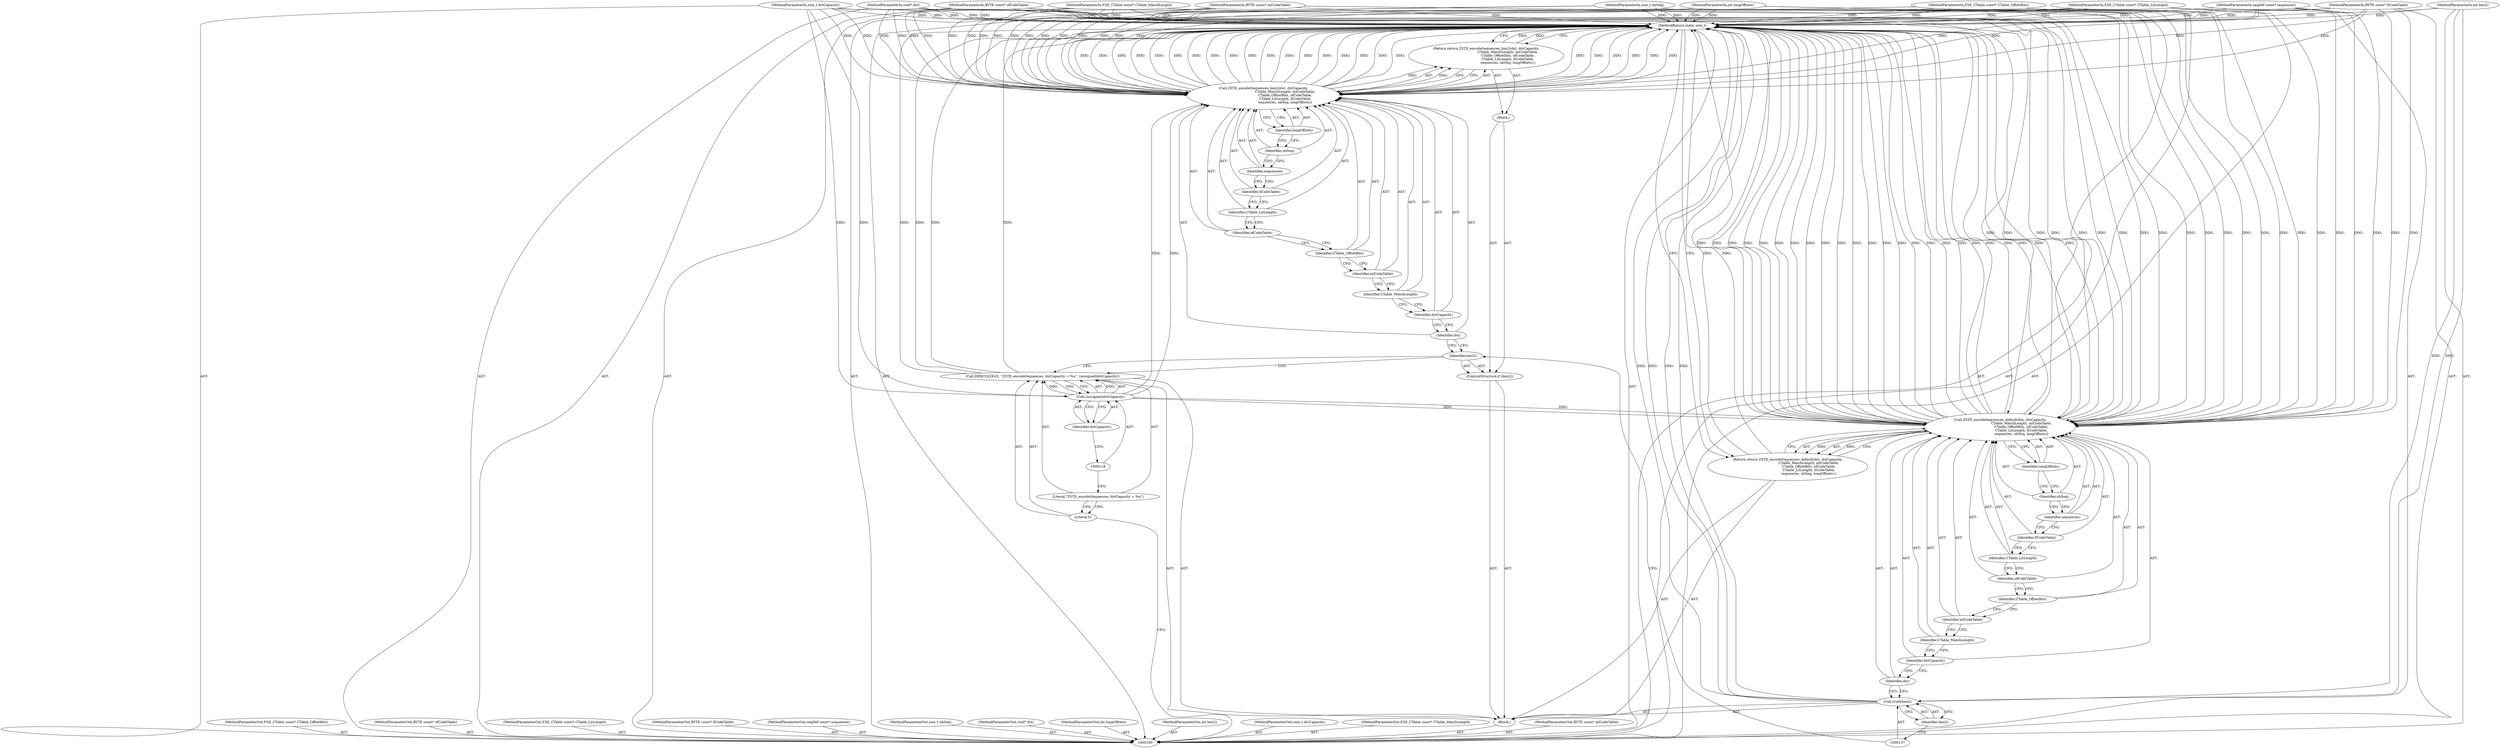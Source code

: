 digraph "0_zstd_3e5cdf1b6a85843e991d7d10f6a2567c15580da0_1" {
"1000152" [label="(MethodReturn,static size_t)"];
"1000122" [label="(Block,)"];
"1000120" [label="(ControlStructure,if (bmi2))"];
"1000121" [label="(Identifier,bmi2)"];
"1000124" [label="(Call,ZSTD_encodeSequences_bmi2(dst, dstCapacity,\n                                         CTable_MatchLength, mlCodeTable,\n                                         CTable_OffsetBits, ofCodeTable,\n                                         CTable_LitLength, llCodeTable,\n                                         sequences, nbSeq, longOffsets))"];
"1000125" [label="(Identifier,dst)"];
"1000126" [label="(Identifier,dstCapacity)"];
"1000123" [label="(Return,return ZSTD_encodeSequences_bmi2(dst, dstCapacity,\n                                         CTable_MatchLength, mlCodeTable,\n                                         CTable_OffsetBits, ofCodeTable,\n                                         CTable_LitLength, llCodeTable,\n                                         sequences, nbSeq, longOffsets);)"];
"1000127" [label="(Identifier,CTable_MatchLength)"];
"1000128" [label="(Identifier,mlCodeTable)"];
"1000129" [label="(Identifier,CTable_OffsetBits)"];
"1000130" [label="(Identifier,ofCodeTable)"];
"1000131" [label="(Identifier,CTable_LitLength)"];
"1000132" [label="(Identifier,llCodeTable)"];
"1000133" [label="(Identifier,sequences)"];
"1000134" [label="(Identifier,nbSeq)"];
"1000135" [label="(Identifier,longOffsets)"];
"1000138" [label="(Identifier,bmi2)"];
"1000136" [label="(Call,(void)bmi2)"];
"1000140" [label="(Call,ZSTD_encodeSequences_default(dst, dstCapacity,\n                                        CTable_MatchLength, mlCodeTable,\n                                        CTable_OffsetBits, ofCodeTable,\n                                        CTable_LitLength, llCodeTable,\n                                        sequences, nbSeq, longOffsets))"];
"1000139" [label="(Return,return ZSTD_encodeSequences_default(dst, dstCapacity,\n                                        CTable_MatchLength, mlCodeTable,\n                                        CTable_OffsetBits, ofCodeTable,\n                                        CTable_LitLength, llCodeTable,\n                                        sequences, nbSeq, longOffsets);)"];
"1000141" [label="(Identifier,dst)"];
"1000142" [label="(Identifier,dstCapacity)"];
"1000101" [label="(MethodParameterIn,void* dst)"];
"1000202" [label="(MethodParameterOut,void* dst)"];
"1000102" [label="(MethodParameterIn,size_t dstCapacity)"];
"1000203" [label="(MethodParameterOut,size_t dstCapacity)"];
"1000143" [label="(Identifier,CTable_MatchLength)"];
"1000144" [label="(Identifier,mlCodeTable)"];
"1000145" [label="(Identifier,CTable_OffsetBits)"];
"1000146" [label="(Identifier,ofCodeTable)"];
"1000147" [label="(Identifier,CTable_LitLength)"];
"1000148" [label="(Identifier,llCodeTable)"];
"1000149" [label="(Identifier,sequences)"];
"1000150" [label="(Identifier,nbSeq)"];
"1000151" [label="(Identifier,longOffsets)"];
"1000103" [label="(MethodParameterIn,FSE_CTable const* CTable_MatchLength)"];
"1000204" [label="(MethodParameterOut,FSE_CTable const* CTable_MatchLength)"];
"1000104" [label="(MethodParameterIn,BYTE const* mlCodeTable)"];
"1000205" [label="(MethodParameterOut,BYTE const* mlCodeTable)"];
"1000105" [label="(MethodParameterIn,FSE_CTable const* CTable_OffsetBits)"];
"1000206" [label="(MethodParameterOut,FSE_CTable const* CTable_OffsetBits)"];
"1000106" [label="(MethodParameterIn,BYTE const* ofCodeTable)"];
"1000207" [label="(MethodParameterOut,BYTE const* ofCodeTable)"];
"1000107" [label="(MethodParameterIn,FSE_CTable const* CTable_LitLength)"];
"1000208" [label="(MethodParameterOut,FSE_CTable const* CTable_LitLength)"];
"1000108" [label="(MethodParameterIn,BYTE const* llCodeTable)"];
"1000209" [label="(MethodParameterOut,BYTE const* llCodeTable)"];
"1000109" [label="(MethodParameterIn,seqDef const* sequences)"];
"1000210" [label="(MethodParameterOut,seqDef const* sequences)"];
"1000110" [label="(MethodParameterIn,size_t nbSeq)"];
"1000211" [label="(MethodParameterOut,size_t nbSeq)"];
"1000111" [label="(MethodParameterIn,int longOffsets)"];
"1000212" [label="(MethodParameterOut,int longOffsets)"];
"1000112" [label="(MethodParameterIn,int bmi2)"];
"1000213" [label="(MethodParameterOut,int bmi2)"];
"1000113" [label="(Block,)"];
"1000115" [label="(Literal,5)"];
"1000116" [label="(Literal,\"ZSTD_encodeSequences: dstCapacity = %u\")"];
"1000114" [label="(Call,DEBUGLOG(5, \"ZSTD_encodeSequences: dstCapacity = %u\", (unsigned)dstCapacity))"];
"1000117" [label="(Call,(unsigned)dstCapacity)"];
"1000119" [label="(Identifier,dstCapacity)"];
"1000152" -> "1000100"  [label="AST: "];
"1000152" -> "1000123"  [label="CFG: "];
"1000152" -> "1000139"  [label="CFG: "];
"1000139" -> "1000152"  [label="DDG: "];
"1000114" -> "1000152"  [label="DDG: "];
"1000114" -> "1000152"  [label="DDG: "];
"1000140" -> "1000152"  [label="DDG: "];
"1000140" -> "1000152"  [label="DDG: "];
"1000140" -> "1000152"  [label="DDG: "];
"1000140" -> "1000152"  [label="DDG: "];
"1000140" -> "1000152"  [label="DDG: "];
"1000140" -> "1000152"  [label="DDG: "];
"1000140" -> "1000152"  [label="DDG: "];
"1000140" -> "1000152"  [label="DDG: "];
"1000140" -> "1000152"  [label="DDG: "];
"1000140" -> "1000152"  [label="DDG: "];
"1000140" -> "1000152"  [label="DDG: "];
"1000140" -> "1000152"  [label="DDG: "];
"1000124" -> "1000152"  [label="DDG: "];
"1000124" -> "1000152"  [label="DDG: "];
"1000124" -> "1000152"  [label="DDG: "];
"1000124" -> "1000152"  [label="DDG: "];
"1000124" -> "1000152"  [label="DDG: "];
"1000124" -> "1000152"  [label="DDG: "];
"1000124" -> "1000152"  [label="DDG: "];
"1000124" -> "1000152"  [label="DDG: "];
"1000124" -> "1000152"  [label="DDG: "];
"1000124" -> "1000152"  [label="DDG: "];
"1000124" -> "1000152"  [label="DDG: "];
"1000124" -> "1000152"  [label="DDG: "];
"1000108" -> "1000152"  [label="DDG: "];
"1000104" -> "1000152"  [label="DDG: "];
"1000105" -> "1000152"  [label="DDG: "];
"1000107" -> "1000152"  [label="DDG: "];
"1000103" -> "1000152"  [label="DDG: "];
"1000102" -> "1000152"  [label="DDG: "];
"1000112" -> "1000152"  [label="DDG: "];
"1000101" -> "1000152"  [label="DDG: "];
"1000110" -> "1000152"  [label="DDG: "];
"1000136" -> "1000152"  [label="DDG: "];
"1000136" -> "1000152"  [label="DDG: "];
"1000111" -> "1000152"  [label="DDG: "];
"1000106" -> "1000152"  [label="DDG: "];
"1000109" -> "1000152"  [label="DDG: "];
"1000123" -> "1000152"  [label="DDG: "];
"1000122" -> "1000120"  [label="AST: "];
"1000123" -> "1000122"  [label="AST: "];
"1000120" -> "1000113"  [label="AST: "];
"1000121" -> "1000120"  [label="AST: "];
"1000122" -> "1000120"  [label="AST: "];
"1000121" -> "1000120"  [label="AST: "];
"1000121" -> "1000114"  [label="CFG: "];
"1000125" -> "1000121"  [label="CFG: "];
"1000137" -> "1000121"  [label="CFG: "];
"1000124" -> "1000123"  [label="AST: "];
"1000124" -> "1000135"  [label="CFG: "];
"1000125" -> "1000124"  [label="AST: "];
"1000126" -> "1000124"  [label="AST: "];
"1000127" -> "1000124"  [label="AST: "];
"1000128" -> "1000124"  [label="AST: "];
"1000129" -> "1000124"  [label="AST: "];
"1000130" -> "1000124"  [label="AST: "];
"1000131" -> "1000124"  [label="AST: "];
"1000132" -> "1000124"  [label="AST: "];
"1000133" -> "1000124"  [label="AST: "];
"1000134" -> "1000124"  [label="AST: "];
"1000135" -> "1000124"  [label="AST: "];
"1000123" -> "1000124"  [label="CFG: "];
"1000124" -> "1000152"  [label="DDG: "];
"1000124" -> "1000152"  [label="DDG: "];
"1000124" -> "1000152"  [label="DDG: "];
"1000124" -> "1000152"  [label="DDG: "];
"1000124" -> "1000152"  [label="DDG: "];
"1000124" -> "1000152"  [label="DDG: "];
"1000124" -> "1000152"  [label="DDG: "];
"1000124" -> "1000152"  [label="DDG: "];
"1000124" -> "1000152"  [label="DDG: "];
"1000124" -> "1000152"  [label="DDG: "];
"1000124" -> "1000152"  [label="DDG: "];
"1000124" -> "1000152"  [label="DDG: "];
"1000124" -> "1000123"  [label="DDG: "];
"1000101" -> "1000124"  [label="DDG: "];
"1000117" -> "1000124"  [label="DDG: "];
"1000102" -> "1000124"  [label="DDG: "];
"1000103" -> "1000124"  [label="DDG: "];
"1000104" -> "1000124"  [label="DDG: "];
"1000105" -> "1000124"  [label="DDG: "];
"1000106" -> "1000124"  [label="DDG: "];
"1000107" -> "1000124"  [label="DDG: "];
"1000108" -> "1000124"  [label="DDG: "];
"1000109" -> "1000124"  [label="DDG: "];
"1000110" -> "1000124"  [label="DDG: "];
"1000111" -> "1000124"  [label="DDG: "];
"1000125" -> "1000124"  [label="AST: "];
"1000125" -> "1000121"  [label="CFG: "];
"1000126" -> "1000125"  [label="CFG: "];
"1000126" -> "1000124"  [label="AST: "];
"1000126" -> "1000125"  [label="CFG: "];
"1000127" -> "1000126"  [label="CFG: "];
"1000123" -> "1000122"  [label="AST: "];
"1000123" -> "1000124"  [label="CFG: "];
"1000124" -> "1000123"  [label="AST: "];
"1000152" -> "1000123"  [label="CFG: "];
"1000123" -> "1000152"  [label="DDG: "];
"1000124" -> "1000123"  [label="DDG: "];
"1000127" -> "1000124"  [label="AST: "];
"1000127" -> "1000126"  [label="CFG: "];
"1000128" -> "1000127"  [label="CFG: "];
"1000128" -> "1000124"  [label="AST: "];
"1000128" -> "1000127"  [label="CFG: "];
"1000129" -> "1000128"  [label="CFG: "];
"1000129" -> "1000124"  [label="AST: "];
"1000129" -> "1000128"  [label="CFG: "];
"1000130" -> "1000129"  [label="CFG: "];
"1000130" -> "1000124"  [label="AST: "];
"1000130" -> "1000129"  [label="CFG: "];
"1000131" -> "1000130"  [label="CFG: "];
"1000131" -> "1000124"  [label="AST: "];
"1000131" -> "1000130"  [label="CFG: "];
"1000132" -> "1000131"  [label="CFG: "];
"1000132" -> "1000124"  [label="AST: "];
"1000132" -> "1000131"  [label="CFG: "];
"1000133" -> "1000132"  [label="CFG: "];
"1000133" -> "1000124"  [label="AST: "];
"1000133" -> "1000132"  [label="CFG: "];
"1000134" -> "1000133"  [label="CFG: "];
"1000134" -> "1000124"  [label="AST: "];
"1000134" -> "1000133"  [label="CFG: "];
"1000135" -> "1000134"  [label="CFG: "];
"1000135" -> "1000124"  [label="AST: "];
"1000135" -> "1000134"  [label="CFG: "];
"1000124" -> "1000135"  [label="CFG: "];
"1000138" -> "1000136"  [label="AST: "];
"1000138" -> "1000137"  [label="CFG: "];
"1000136" -> "1000138"  [label="CFG: "];
"1000136" -> "1000113"  [label="AST: "];
"1000136" -> "1000138"  [label="CFG: "];
"1000137" -> "1000136"  [label="AST: "];
"1000138" -> "1000136"  [label="AST: "];
"1000141" -> "1000136"  [label="CFG: "];
"1000136" -> "1000152"  [label="DDG: "];
"1000136" -> "1000152"  [label="DDG: "];
"1000112" -> "1000136"  [label="DDG: "];
"1000140" -> "1000139"  [label="AST: "];
"1000140" -> "1000151"  [label="CFG: "];
"1000141" -> "1000140"  [label="AST: "];
"1000142" -> "1000140"  [label="AST: "];
"1000143" -> "1000140"  [label="AST: "];
"1000144" -> "1000140"  [label="AST: "];
"1000145" -> "1000140"  [label="AST: "];
"1000146" -> "1000140"  [label="AST: "];
"1000147" -> "1000140"  [label="AST: "];
"1000148" -> "1000140"  [label="AST: "];
"1000149" -> "1000140"  [label="AST: "];
"1000150" -> "1000140"  [label="AST: "];
"1000151" -> "1000140"  [label="AST: "];
"1000139" -> "1000140"  [label="CFG: "];
"1000140" -> "1000152"  [label="DDG: "];
"1000140" -> "1000152"  [label="DDG: "];
"1000140" -> "1000152"  [label="DDG: "];
"1000140" -> "1000152"  [label="DDG: "];
"1000140" -> "1000152"  [label="DDG: "];
"1000140" -> "1000152"  [label="DDG: "];
"1000140" -> "1000152"  [label="DDG: "];
"1000140" -> "1000152"  [label="DDG: "];
"1000140" -> "1000152"  [label="DDG: "];
"1000140" -> "1000152"  [label="DDG: "];
"1000140" -> "1000152"  [label="DDG: "];
"1000140" -> "1000152"  [label="DDG: "];
"1000140" -> "1000139"  [label="DDG: "];
"1000101" -> "1000140"  [label="DDG: "];
"1000117" -> "1000140"  [label="DDG: "];
"1000102" -> "1000140"  [label="DDG: "];
"1000103" -> "1000140"  [label="DDG: "];
"1000104" -> "1000140"  [label="DDG: "];
"1000105" -> "1000140"  [label="DDG: "];
"1000106" -> "1000140"  [label="DDG: "];
"1000107" -> "1000140"  [label="DDG: "];
"1000108" -> "1000140"  [label="DDG: "];
"1000109" -> "1000140"  [label="DDG: "];
"1000110" -> "1000140"  [label="DDG: "];
"1000111" -> "1000140"  [label="DDG: "];
"1000139" -> "1000113"  [label="AST: "];
"1000139" -> "1000140"  [label="CFG: "];
"1000140" -> "1000139"  [label="AST: "];
"1000152" -> "1000139"  [label="CFG: "];
"1000139" -> "1000152"  [label="DDG: "];
"1000140" -> "1000139"  [label="DDG: "];
"1000141" -> "1000140"  [label="AST: "];
"1000141" -> "1000136"  [label="CFG: "];
"1000142" -> "1000141"  [label="CFG: "];
"1000142" -> "1000140"  [label="AST: "];
"1000142" -> "1000141"  [label="CFG: "];
"1000143" -> "1000142"  [label="CFG: "];
"1000101" -> "1000100"  [label="AST: "];
"1000101" -> "1000152"  [label="DDG: "];
"1000101" -> "1000124"  [label="DDG: "];
"1000101" -> "1000140"  [label="DDG: "];
"1000202" -> "1000100"  [label="AST: "];
"1000102" -> "1000100"  [label="AST: "];
"1000102" -> "1000152"  [label="DDG: "];
"1000102" -> "1000117"  [label="DDG: "];
"1000102" -> "1000124"  [label="DDG: "];
"1000102" -> "1000140"  [label="DDG: "];
"1000203" -> "1000100"  [label="AST: "];
"1000143" -> "1000140"  [label="AST: "];
"1000143" -> "1000142"  [label="CFG: "];
"1000144" -> "1000143"  [label="CFG: "];
"1000144" -> "1000140"  [label="AST: "];
"1000144" -> "1000143"  [label="CFG: "];
"1000145" -> "1000144"  [label="CFG: "];
"1000145" -> "1000140"  [label="AST: "];
"1000145" -> "1000144"  [label="CFG: "];
"1000146" -> "1000145"  [label="CFG: "];
"1000146" -> "1000140"  [label="AST: "];
"1000146" -> "1000145"  [label="CFG: "];
"1000147" -> "1000146"  [label="CFG: "];
"1000147" -> "1000140"  [label="AST: "];
"1000147" -> "1000146"  [label="CFG: "];
"1000148" -> "1000147"  [label="CFG: "];
"1000148" -> "1000140"  [label="AST: "];
"1000148" -> "1000147"  [label="CFG: "];
"1000149" -> "1000148"  [label="CFG: "];
"1000149" -> "1000140"  [label="AST: "];
"1000149" -> "1000148"  [label="CFG: "];
"1000150" -> "1000149"  [label="CFG: "];
"1000150" -> "1000140"  [label="AST: "];
"1000150" -> "1000149"  [label="CFG: "];
"1000151" -> "1000150"  [label="CFG: "];
"1000151" -> "1000140"  [label="AST: "];
"1000151" -> "1000150"  [label="CFG: "];
"1000140" -> "1000151"  [label="CFG: "];
"1000103" -> "1000100"  [label="AST: "];
"1000103" -> "1000152"  [label="DDG: "];
"1000103" -> "1000124"  [label="DDG: "];
"1000103" -> "1000140"  [label="DDG: "];
"1000204" -> "1000100"  [label="AST: "];
"1000104" -> "1000100"  [label="AST: "];
"1000104" -> "1000152"  [label="DDG: "];
"1000104" -> "1000124"  [label="DDG: "];
"1000104" -> "1000140"  [label="DDG: "];
"1000205" -> "1000100"  [label="AST: "];
"1000105" -> "1000100"  [label="AST: "];
"1000105" -> "1000152"  [label="DDG: "];
"1000105" -> "1000124"  [label="DDG: "];
"1000105" -> "1000140"  [label="DDG: "];
"1000206" -> "1000100"  [label="AST: "];
"1000106" -> "1000100"  [label="AST: "];
"1000106" -> "1000152"  [label="DDG: "];
"1000106" -> "1000124"  [label="DDG: "];
"1000106" -> "1000140"  [label="DDG: "];
"1000207" -> "1000100"  [label="AST: "];
"1000107" -> "1000100"  [label="AST: "];
"1000107" -> "1000152"  [label="DDG: "];
"1000107" -> "1000124"  [label="DDG: "];
"1000107" -> "1000140"  [label="DDG: "];
"1000208" -> "1000100"  [label="AST: "];
"1000108" -> "1000100"  [label="AST: "];
"1000108" -> "1000152"  [label="DDG: "];
"1000108" -> "1000124"  [label="DDG: "];
"1000108" -> "1000140"  [label="DDG: "];
"1000209" -> "1000100"  [label="AST: "];
"1000109" -> "1000100"  [label="AST: "];
"1000109" -> "1000152"  [label="DDG: "];
"1000109" -> "1000124"  [label="DDG: "];
"1000109" -> "1000140"  [label="DDG: "];
"1000210" -> "1000100"  [label="AST: "];
"1000110" -> "1000100"  [label="AST: "];
"1000110" -> "1000152"  [label="DDG: "];
"1000110" -> "1000124"  [label="DDG: "];
"1000110" -> "1000140"  [label="DDG: "];
"1000211" -> "1000100"  [label="AST: "];
"1000111" -> "1000100"  [label="AST: "];
"1000111" -> "1000152"  [label="DDG: "];
"1000111" -> "1000124"  [label="DDG: "];
"1000111" -> "1000140"  [label="DDG: "];
"1000212" -> "1000100"  [label="AST: "];
"1000112" -> "1000100"  [label="AST: "];
"1000112" -> "1000152"  [label="DDG: "];
"1000112" -> "1000136"  [label="DDG: "];
"1000213" -> "1000100"  [label="AST: "];
"1000113" -> "1000100"  [label="AST: "];
"1000114" -> "1000113"  [label="AST: "];
"1000120" -> "1000113"  [label="AST: "];
"1000136" -> "1000113"  [label="AST: "];
"1000139" -> "1000113"  [label="AST: "];
"1000115" -> "1000114"  [label="AST: "];
"1000115" -> "1000100"  [label="CFG: "];
"1000116" -> "1000115"  [label="CFG: "];
"1000116" -> "1000114"  [label="AST: "];
"1000116" -> "1000115"  [label="CFG: "];
"1000118" -> "1000116"  [label="CFG: "];
"1000114" -> "1000113"  [label="AST: "];
"1000114" -> "1000117"  [label="CFG: "];
"1000115" -> "1000114"  [label="AST: "];
"1000116" -> "1000114"  [label="AST: "];
"1000117" -> "1000114"  [label="AST: "];
"1000121" -> "1000114"  [label="CFG: "];
"1000114" -> "1000152"  [label="DDG: "];
"1000114" -> "1000152"  [label="DDG: "];
"1000117" -> "1000114"  [label="DDG: "];
"1000117" -> "1000114"  [label="AST: "];
"1000117" -> "1000119"  [label="CFG: "];
"1000118" -> "1000117"  [label="AST: "];
"1000119" -> "1000117"  [label="AST: "];
"1000114" -> "1000117"  [label="CFG: "];
"1000117" -> "1000114"  [label="DDG: "];
"1000102" -> "1000117"  [label="DDG: "];
"1000117" -> "1000124"  [label="DDG: "];
"1000117" -> "1000140"  [label="DDG: "];
"1000119" -> "1000117"  [label="AST: "];
"1000119" -> "1000118"  [label="CFG: "];
"1000117" -> "1000119"  [label="CFG: "];
}
